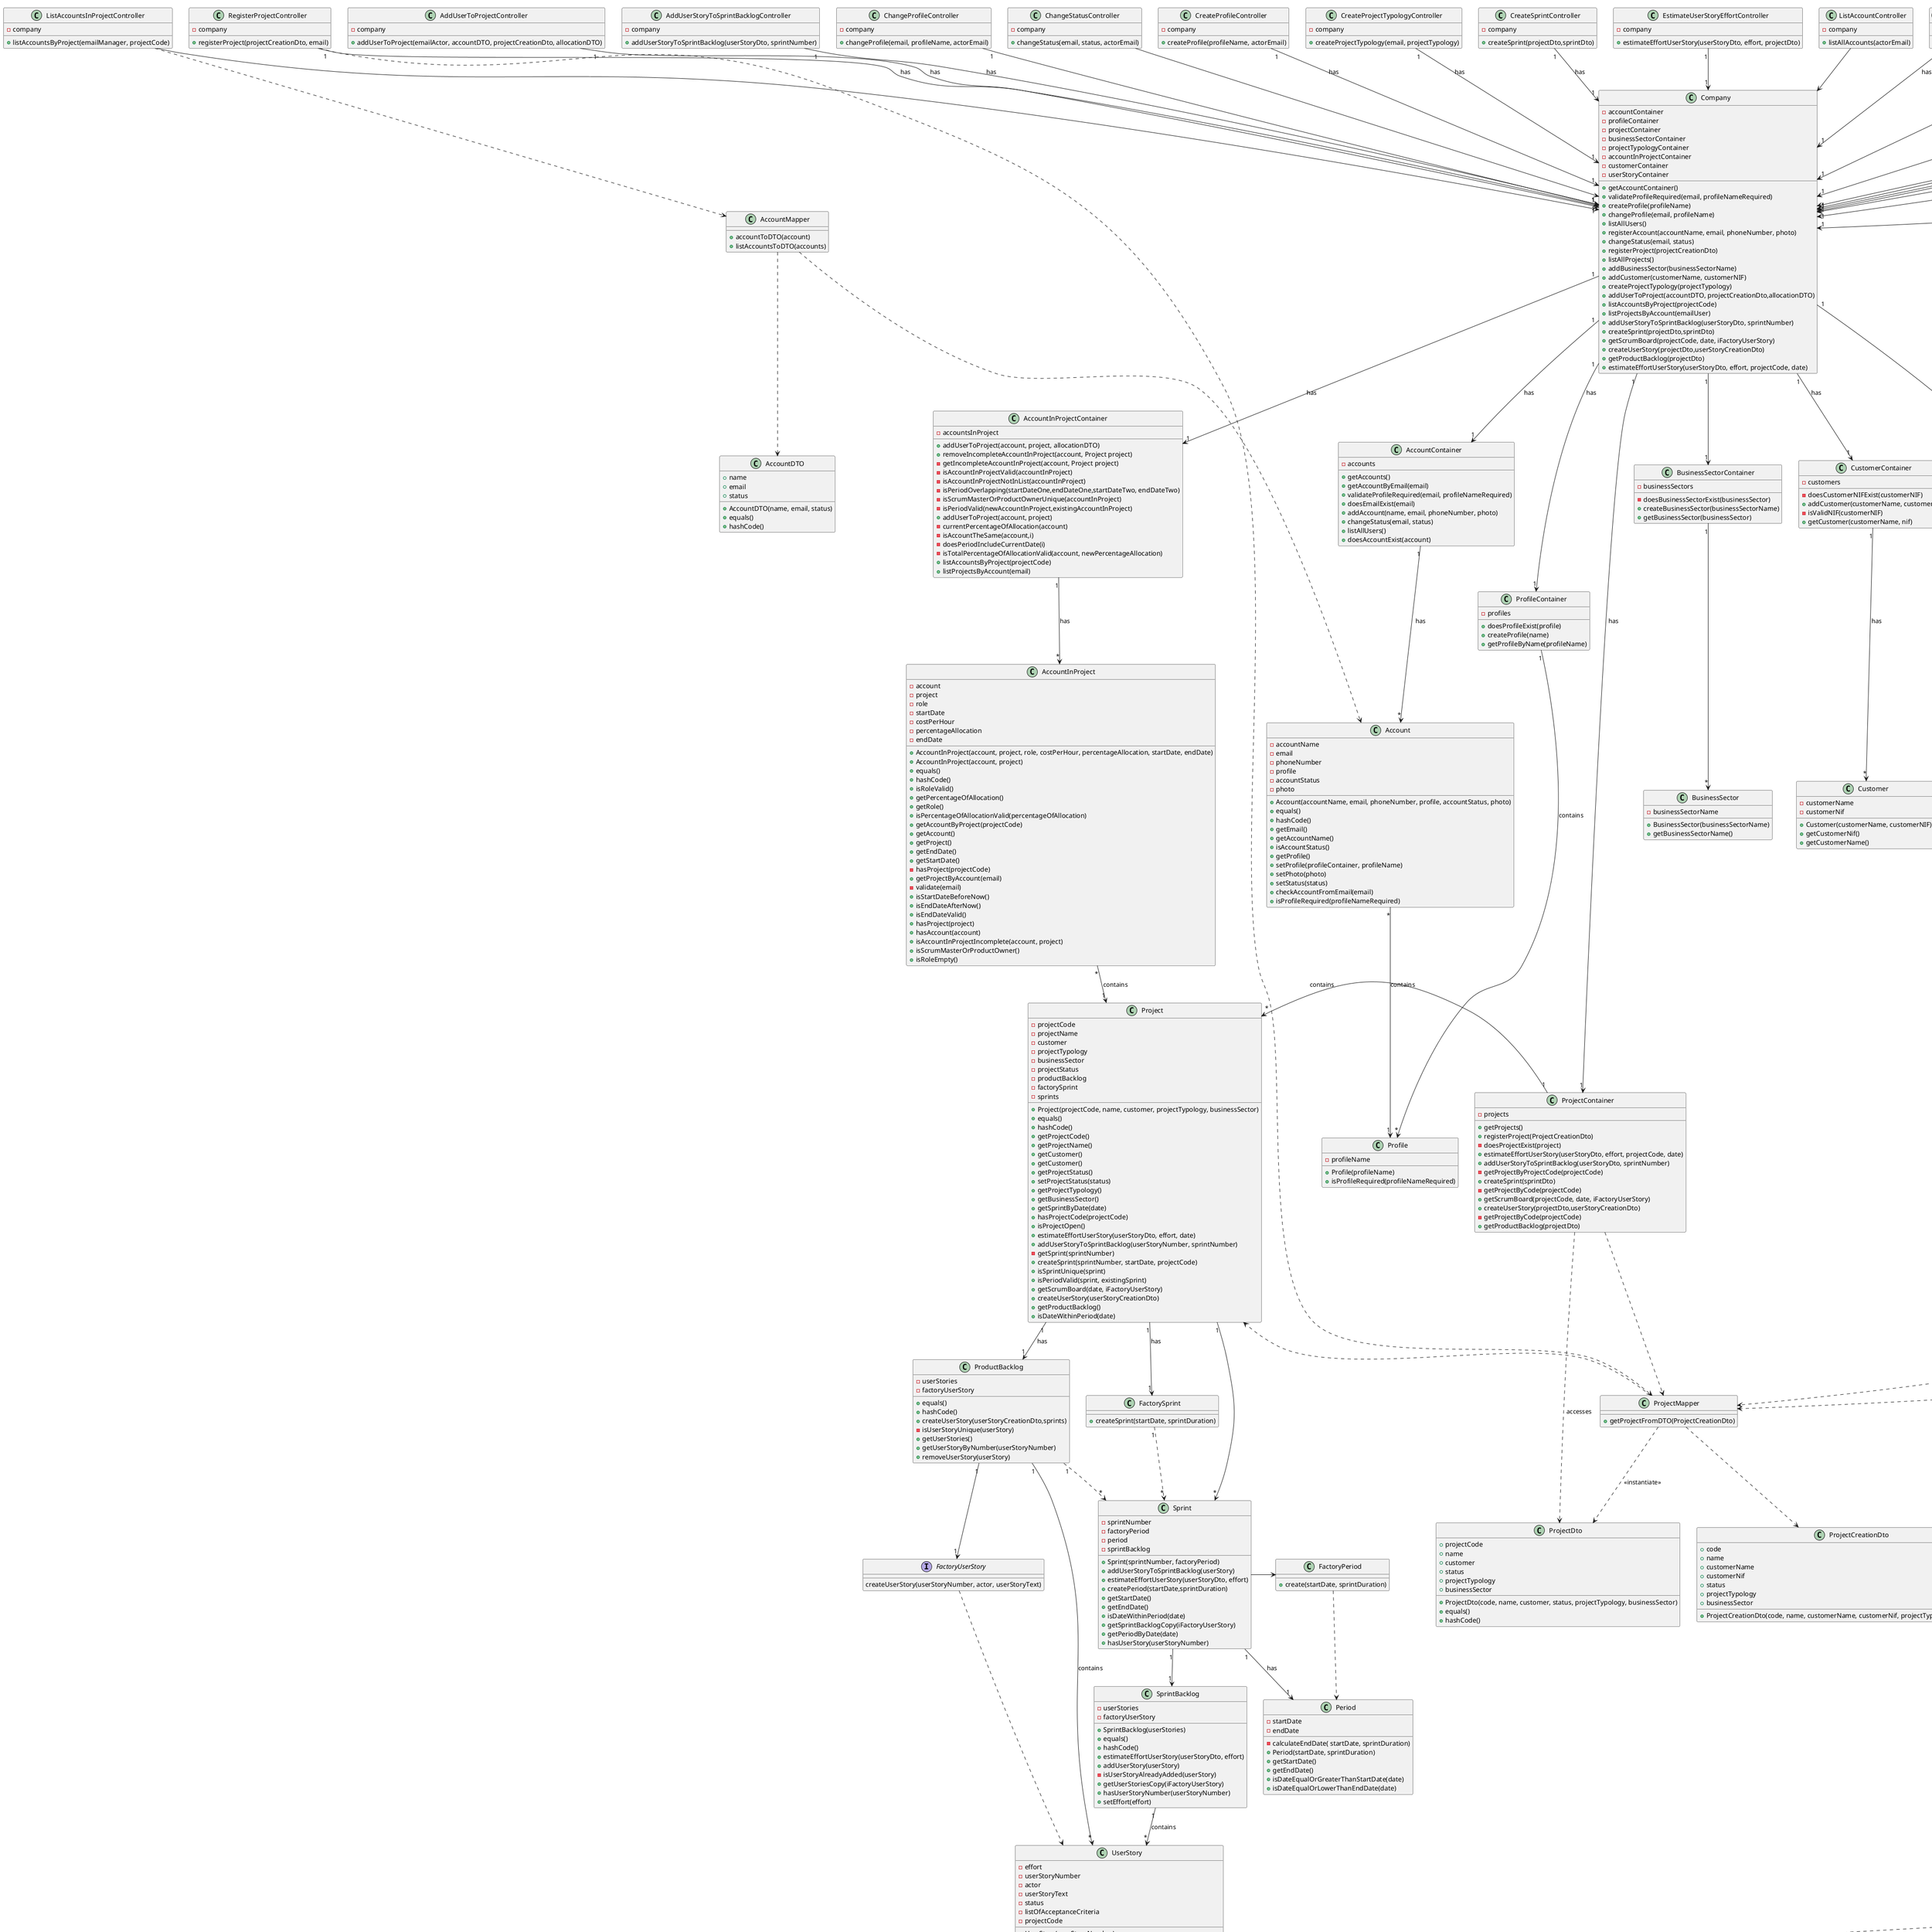 @startuml
class AddBusinessSectorController {
-company
+addBusinessSector(businessSectorName, email)
}

class AddCustomerController {
-company
+addCustomer(customerName, customerNIF, email)
}

class AddUserToProjectController {
-company
+addUserToProject(emailActor, accountDTO, projectCreationDto, allocationDTO)
}

class "AddUserStoryToSprintBacklogController" {
- company
+ addUserStoryToSprintBacklog(userStoryDto, sprintNumber)
}

class ChangeProfileController {
-company
+changeProfile(email, profileName, actorEmail)
}

class ChangeStatusController {
-company
+changeStatus(email, status, actorEmail)
}

class CreateProfileController {
-company
+createProfile(profileName, actorEmail)
}

class CreateProjectTypologyController {
-company
+createProjectTypology(email, projectTypology)
}

class CreateSprintController {
-company
+createSprint(projectDto,sprintDto)
}

class EstimateUserStoryEffortController{
-company
+estimateEffortUserStory(userStoryDto, effort, projectDto)
}

class GetListOfProjectsController {
-company
+getListOfProjects(email)
}

class "GetProductBacklogController" {
-company
+getProductBacklog(projectDto)
}

class ListAccountController {
-company
+listAllAccounts(actorEmail)
}

class ListAccountsInProjectController {
-company
+listAccountsByProject(emailManager, projectCode)
}

class ListAllUsersController {
-company
+listAllUsers(actorEmail)
}

class ListProjectInAccountController {
-company
+listProjectsByAccount(emailUser)
}

class RegisterAccountController {
-company
+registerAccount(name, email, phoneNumber, photo, actorEmail)
}

class RegisterProjectController {
-company
+registerProject(projectCreationDto, email)
}

class ViewScrumBoardController {
-company
+getScrumBoard(projectDto, date, iFactoryUserStory)
}

class Company {
-accountContainer
-profileContainer
-projectContainer
-businessSectorContainer
-projectTypologyContainer
-accountInProjectContainer
-customerContainer
+getAccountContainer()
+validateProfileRequired(email, profileNameRequired)
+createProfile(profileName)
+changeProfile(email, profileName)
+listAllUsers()
+registerAccount(accountName, email, phoneNumber, photo)
+changeStatus(email, status)
+registerProject(projectCreationDto)
+listAllProjects()
+addBusinessSector(businessSectorName)
+addCustomer(customerName, customerNIF)
+createProjectTypology(projectTypology)
+addUserToProject(accountDTO, projectCreationDto,allocationDTO)
+listAccountsByProject(projectCode)
+listProjectsByAccount(emailUser)
+addUserStoryToSprintBacklog(userStoryDto, sprintNumber)
+createSprint(projectDto,sprintDto)
+getScrumBoard(projectCode, date, iFactoryUserStory)
-userStoryContainer
+createUserStory(projectDto,userStoryCreationDto)
+getProductBacklog(projectDto)
+estimateEffortUserStory(userStoryDto, effort, projectCode, date)
}

class AccountContainer {
-accounts
+getAccounts()
+getAccountByEmail(email)
+validateProfileRequired(email, profileNameRequired)
+doesEmailExist(email)
+addAccount(name, email, phoneNumber, photo)
+changeStatus(email, status)
+listAllUsers()
+doesAccountExist(account)
}

class AccountInProjectContainer {
-accountsInProject
+addUserToProject(account, project, allocationDTO)
+removeIncompleteAccountInProject(account, Project project)
-getIncompleteAccountInProject(account, Project project)
-isAccountInProjectValid(accountInProject)
-isAccountInProjectNotInList(accountInProject)
-isPeriodOverlapping(startDateOne,endDateOne,startDateTwo, endDateTwo)
-isScrumMasterOrProductOwnerUnique(accountInProject)
-isPeriodValid(newAccountInProject,existingAccountInProject)
+addUserToProject(account, project)
-currentPercentageOfAllocation(account)
-isAccountTheSame(account,i)
-doesPeriodIncludeCurrentDate(i)
-isTotalPercentageOfAllocationValid(account, newPercentageAllocation)
+listAccountsByProject(projectCode)
+listProjectsByAccount(email)
}

class BusinessSectorContainer {
-businessSectors
-doesBusinessSectorExist(businessSector)
+createBusinessSector(businessSectorName)
+getBusinessSector(businessSector)
}

class CustomerContainer {
-customers
-doesCustomerNIFExist(customerNIF)
+addCustomer(customerName, customerNIF)
-isValidNIF(customerNIF)
+getCustomer(customerName, nif)
}

class "CreateUserStoryController" {
- company
+ createUserStory(projectDto,userStoryCreationDto)
}

class ProfileContainer {
-profiles
+doesProfileExist(profile)
+createProfile(name)
+getProfileByName(profileName)
}

class ProjectContainer {
-projects
+getProjects()
+registerProject(ProjectCreationDto)
-doesProjectExist(project)
+estimateEffortUserStory(userStoryDto, effort, projectCode, date)
+addUserStoryToSprintBacklog(userStoryDto, sprintNumber)
-getProjectByProjectCode(projectCode)
+createSprint(sprintDto)
-getProjectByCode(projectCode)
+getScrumBoard(projectCode, date, iFactoryUserStory)
+ createUserStory(projectDto,userStoryCreationDto)
-getProjectByCode(projectCode)
+getProductBacklog(projectDto)
}

class ProjectTypologyContainer {
-typologies
+doesTypologyExist(projectTypology)
+createProjectTypology(projectTypology)
+getProjectTypology(typology)
}

class Account {
-accountName
-email
-phoneNumber
-profile
-accountStatus
-photo
+Account(accountName, email, phoneNumber, profile, accountStatus, photo)
+equals()
+hashCode()
+getEmail()
+getAccountName()
+isAccountStatus()
+getProfile()
+setProfile(profileContainer, profileName)
+setPhoto(photo)
+setStatus(status)
+checkAccountFromEmail(email)
+isProfileRequired(profileNameRequired)
}

class AccountInProject {
-account
-project
-role
-startDate
-costPerHour
-percentageAllocation
-endDate
+AccountInProject(account, project, role, costPerHour, percentageAllocation, startDate, endDate)
+AccountInProject(account, project)
+equals()
+hashCode()
+isRoleValid()
+getPercentageOfAllocation()
+getRole()
+isPercentageOfAllocationValid(percentageOfAllocation)
+getAccountByProject(projectCode)
+getAccount()
+getProject()
+getEndDate()
+getStartDate()
-hasProject(projectCode)
+getProjectByAccount(email)
-validate(email)
+isStartDateBeforeNow()
+isEndDateAfterNow()
+isEndDateValid()
+hasProject(project)
+hasAccount(account)
+isAccountInProjectIncomplete(account, project)
+isScrumMasterOrProductOwner()
+isRoleEmpty()
}

class BusinessSector {
-businessSectorName
+BusinessSector(businessSectorName)
+getBusinessSectorName()
}

class Customer {
-customerName
-customerNif
+Customer(customerName, customerNIF)
+getCustomerNif()
+getCustomerName()
}

class Period {
-startDate
-endDate
-calculateEndDate( startDate, sprintDuration)
+Period(startDate, sprintDuration)
+getStartDate()
+getEndDate()
+isDateEqualOrGreaterThanStartDate(date)
+isDateEqualOrLowerThanEndDate(date)
}

class Profile {
-profileName
+Profile(profileName)
+isProfileRequired(profileNameRequired)
}

class Project {
-projectCode
-projectName
-customer
-projectTypology
-businessSector
-projectStatus
-productBacklog
-factorySprint
-sprints
+Project(projectCode, name, customer, projectTypology, businessSector)
+equals()
+hashCode()
+getProjectCode()
+getProjectName()
+getCustomer()
+getCustomer()
+getProjectStatus()
+setProjectStatus(status)
+getProjectTypology()
+getBusinessSector()
+getSprintByDate(date)
+hasProjectCode(projectCode)
+isProjectOpen()
+estimateEffortUserStory(userStoryDto, effort, date)
+addUserStoryToSprintBacklog(userStoryNumber, sprintNumber)
-getSprint(sprintNumber)
+createSprint(sprintNumber, startDate, projectCode)
+isSprintUnique(sprint)
+isPeriodValid(sprint, existingSprint)
+getScrumBoard(date, iFactoryUserStory)
+createUserStory(userStoryCreationDto)
+getProductBacklog()
+isDateWithinPeriod(date)
}

class ProjectTypology {
-projectTypologyName
+ProjectTypology(projectTypologyName)
+equals()
+hashCode()
+getProjectTypologyName()
+checkProjectTypologyFromName(projectTypologyName)
}

class "Sprint"{
-sprintNumber
-factoryPeriod
-period
-sprintBacklog
+Sprint(sprintNumber, factoryPeriod)
+addUserStoryToSprintBacklog(userStory)
+estimateEffortUserStory(userStoryDto, effort)
+createPeriod(startDate,sprintDuration)
+getStartDate()
+getEndDate()
+isDateWithinPeriod(date)
+getSprintBacklogCopy(iFactoryUserStory)
+getPeriodByDate(date)
+hasUserStory(userStoryNumber)

}

class "ProductBacklog" {
-userStories
-factoryUserStory
+equals()
+hashCode()
+ createUserStory(userStoryCreationDto,sprints)
-isUserStoryUnique(userStory)
+getUserStories()
+getUserStoryByNumber(userStoryNumber)
+removeUserStory(userStory)
}

class "SprintBacklog" {
-userStories
-factoryUserStory
+SprintBacklog(userStories)
+equals()
+hashCode()
+estimateEffortUserStory(userStoryDto, effort)
+addUserStory(userStory)
-isUserStoryAlreadyAdded(userStory)
+getUserStoriesCopy(iFactoryUserStory)
+hasUserStoryNumber(userStoryNumber)
+setEffort(effort)
}

class "UserStory"{
-effort
-userStoryNumber
-actor
-userStoryText
-status
-listOfAcceptanceCriteria
-projectCode
-UserStory(userStoryNumber)
+ createUserStory(userStoryNumber, actor, userStoryText)
- setActor(String actor)
- setUserStoryText(String userStoryText)
+ hasUserStoryNumber(String userStoryNumber)
+getEffort()
+setEffort(effort)
+getUsNumber()
+getUsStatus()
+setUsStatus()
+getUsText()
+getActor()
+getProjectCode()
+UserStory(projectCode,userStoryNumber, actor, userStoryText)
+estimateEffortUserStory(userStoryDto, effort)
}

class AccountMapper {
+accountToDTO(account)
+listAccountsToDTO(accounts)
}

class ProjectMapper {
+ getProjectFromDTO(ProjectCreationDto)
}

class UserStoryDtoMapper {
+userStoriesToDto(userStory)
}

class UserStoryDtoListAssembler {
+backlogToDto(productBacklog)
+backlogToDto(sprintBacklog, iFactoryUserStory)
}

class AccountDTO {
+name
+email
+status
+AccountDTO(name, email, status)
+equals()
+hashCode()
}

class ProjectDto {
+projectCode
+name
+customer
+status
+projectTypology
+businessSector
+ProjectDto(code, name, customer, status, projectTypology, businessSector)
+equals()
+hashCode()
}

class ProjectCreationDto {
+code
+name
+customerName
+customerNif
+status
+projectTypology
+businessSector
+ProjectCreationDto(code, name, customerName, customerNif, projectTypology, businessSector)
}

class "UserStoryCreationDto"{
+userStoryNumber
+actor
+userStoryText
}

class UserStoryDto {
+userStoryNumber
+userStoryText
+status
}

class FactoryPeriod {
+create(startDate, sprintDuration)
}

class FactorySprint {
+createSprint(startDate, sprintDuration)
}

interface "FactoryUserStory"{
createUserStory(userStoryNumber, actor, userStoryText)
}

enum "Effort"{
-effortValue
+Effort(effortValue)
}

enum "Status"{
-status
+Status(status)
}

'Controller Company link'
'US016'
"ListProjectInAccountController"-->"Company"
'US015'
"GetListOfProjectsController" "1"-->"1" "Company": has
'US014'
"ListAccountsInProjectController" --> "Company"
'US011_US012_US013'
"AddUserToProjectController" "1"-->"1" "Company" :has
“ListAllUsersController” "1"-->"1" "Company" :has
“ListProjectInAccountController” "1"-->"1" "Company" :has
'US010'
"RegisterProjectController" "1"-->"1" "Company": has
'US009'
"AddCustomerController" "1"-->"1" "Company" : has
'US008'
"AddBusinessSectorController" "1"-->"1" "Company" : has
'US007'
"CreateProjectTypologyController""1"-->"1" "Company": has
'US006' 'US005'
"ChangeStatusController" --> "Company"
'US004'
"ListAccountController" --> "Company"
'US003'
"ChangeProfileController" "1"-->"1" "Company"
'US002'
"RegisterAccountController" "1" --> "1" "Company": has
'US001'
"CreateProfileController" "1"-->"1"  "Company" : has
'US017'
"CreateUserStoryController""1"-->"1" "Company"
'US018'
"GetProductBacklogController" "1"-->"1" "Company": has
"GetProductBacklogController" ..> "UserStoryDtoListAssembler"
'US019'
CreateSprintController "1"-->"1" Company: has
'US020'
"AddUserStoryToSprintBacklogController" "1"-->"1" "Company": has
'US021'
"EstimateUserStoryEffortController" "1" --> "1" "Company"
'US022'
"ViewScrumBoardController" --> "Company"
"ViewScrumBoardController" .--> "UserStoryDtoListAssembler"
"Sprint" "1" --> "1" "Period" : has

'Has Assembler link'
"UserStoryDtoListAssembler" ..> "UserStoryDtoMapper"

'Has Mapper link'
'US016'
"ListProjectInAccountController"..> "ProjectMapper"
'US015'
"GetListOfProjectsController" ..> "ProjectMapper"
"ProjectMapper" ..> "ProjectDto": <<instantiate>>
'US014'
"ListAccountsInProjectController" ..> "AccountMapper"
"AccountMapper" ..> "AccountDTO"
"AccountMapper"..>"Account"
'US010'
"ProjectMapper" ..> "ProjectCreationDto"
"ProjectContainer" ..> "ProjectMapper"
"RegisterProjectController" ..> "ProjectMapper"
"ProjectMapper" ..> "Project"
"UserStoryDtoMapper" ..> "UserStory"

'Company Containers link'
"Company" "1"-->"1" "ProfileContainer": has
"Company" "1"-->"1" "AccountContainer" : has
"Company" "1"-->"1" "ProjectTypologyContainer" : has
"Company" "1"-->"1"  "BusinessSectorContainer"
"Company" "1"-->"1" "CustomerContainer": has
"Company" "1"-->"1" "AccountInProjectContainer": has
"Company" "1"--> "1" "ProjectContainer": has


'Container model link'
"ProfileContainer" "1" --> "*" "Profile": contains
"AccountContainer" "1"--> "*" "Account" :has
"ProjectTypologyContainer" "1"-->"*" "ProjectTypology" : has
"BusinessSectorContainer" "1"-->"*"  "BusinessSector"
"CustomerContainer" "1"-->"*" "Customer": has
"AccountInProjectContainer" "1"--> "*" "AccountInProject" : has
"ProjectContainer" .--> "ProjectDto": accesses
"ProjectContainer" "1" -left-> "*" "Project" : contains


'Account Profile Link'
"Account" "*"--> "1""Profile": contains

'AccountInProject Project link'
"AccountInProject" "*"-->"1""Project": contains

'Project Link'
"Project" "1" --> "*" "Sprint"
"Project" "1" -->"1" "ProductBacklog": has
"Project" "1"-->"1" "FactorySprint": has

'ProductBacklog Link'
"ProductBacklog" "1" --> "*" "UserStory" : contains
"ProductBacklog" "1" --> "1""FactoryUserStory"
"ProductBacklog" "1" ..> "*""Sprint"

'Sprint Link'
"Sprint" "1" --> "1" "SprintBacklog"
"Sprint" -> "FactoryPeriod"

'SprintBacklog Link'
"SprintBacklog" "1" --> "*" "UserStory" : contains

'UserStory Link'
"UserStory" "1" --> "1" "Effort" : has
"UserStory" "1" --> "1" "Status" : has

'FactorySprint Link'
FactorySprint "1"..> "*"Sprint

'FactoryPeriod Link'
"FactoryPeriod" ..> "Period"

'FactoryUserStory Link'
"FactoryUserStory" .--> "UserStory"

'Dto Link'
"UserStoryDtoMapper" .--> "UserStoryDto": instantiates
"UserStoryCreationDto"<.."UserStoryContainer"

@enduml